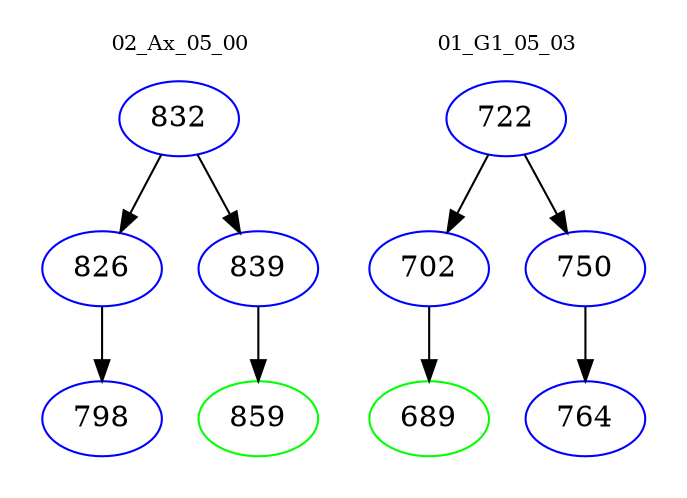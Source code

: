 digraph{
subgraph cluster_0 {
color = white
label = "02_Ax_05_00";
fontsize=10;
T0_832 [label="832", color="blue"]
T0_832 -> T0_826 [color="black"]
T0_826 [label="826", color="blue"]
T0_826 -> T0_798 [color="black"]
T0_798 [label="798", color="blue"]
T0_832 -> T0_839 [color="black"]
T0_839 [label="839", color="blue"]
T0_839 -> T0_859 [color="black"]
T0_859 [label="859", color="green"]
}
subgraph cluster_1 {
color = white
label = "01_G1_05_03";
fontsize=10;
T1_722 [label="722", color="blue"]
T1_722 -> T1_702 [color="black"]
T1_702 [label="702", color="blue"]
T1_702 -> T1_689 [color="black"]
T1_689 [label="689", color="green"]
T1_722 -> T1_750 [color="black"]
T1_750 [label="750", color="blue"]
T1_750 -> T1_764 [color="black"]
T1_764 [label="764", color="blue"]
}
}
